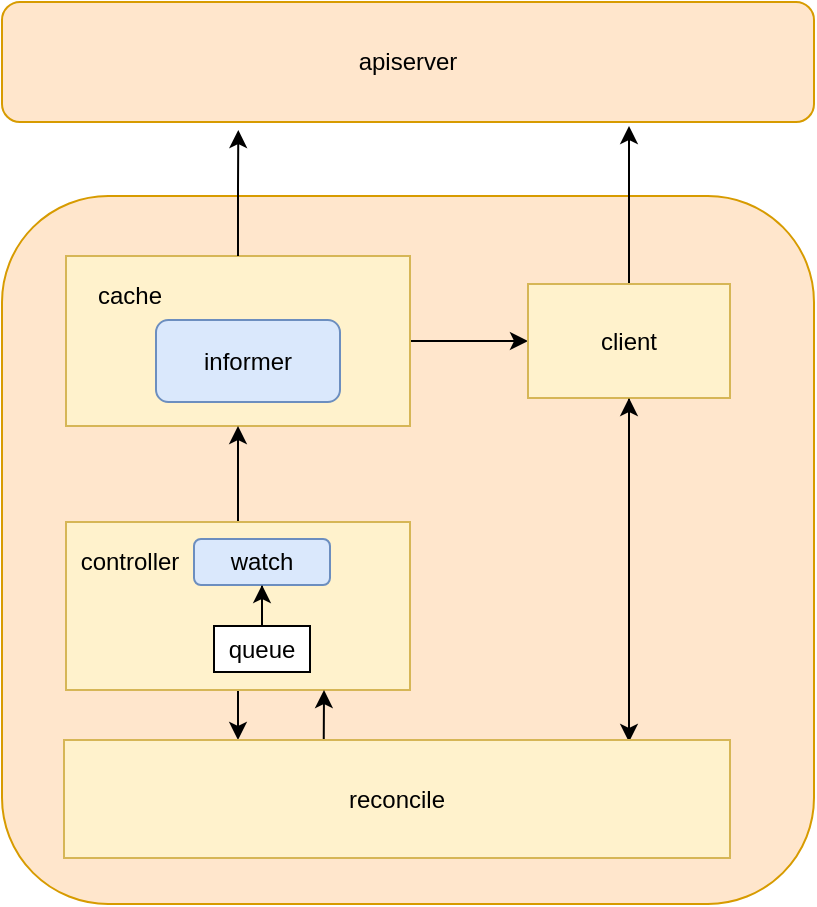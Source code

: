 <mxfile version="24.5.4" type="github">
  <diagram id="ZAkZtaQgdhomtzCDTqjJ" name="第 1 页">
    <mxGraphModel dx="1434" dy="795" grid="0" gridSize="10" guides="1" tooltips="1" connect="1" arrows="1" fold="1" page="1" pageScale="1" pageWidth="827" pageHeight="1169" math="0" shadow="0">
      <root>
        <mxCell id="0" />
        <mxCell id="1" parent="0" />
        <mxCell id="cktxvIPfC9cbaZ0lTaEM-18" value="" style="rounded=1;whiteSpace=wrap;html=1;fillColor=#ffe6cc;strokeColor=#d79b00;labelBackgroundColor=none;" vertex="1" parent="1">
          <mxGeometry x="163" y="283" width="406" height="354" as="geometry" />
        </mxCell>
        <mxCell id="cktxvIPfC9cbaZ0lTaEM-15" value="" style="edgeStyle=orthogonalEdgeStyle;rounded=0;orthogonalLoop=1;jettySize=auto;html=1;" edge="1" parent="1" source="cktxvIPfC9cbaZ0lTaEM-1" target="cktxvIPfC9cbaZ0lTaEM-14">
          <mxGeometry relative="1" as="geometry" />
        </mxCell>
        <mxCell id="cktxvIPfC9cbaZ0lTaEM-1" value="" style="rounded=0;whiteSpace=wrap;html=1;fillColor=#fff2cc;strokeColor=#d6b656;" vertex="1" parent="1">
          <mxGeometry x="195" y="313" width="172" height="85" as="geometry" />
        </mxCell>
        <mxCell id="cktxvIPfC9cbaZ0lTaEM-2" value="cache" style="text;strokeColor=none;align=center;fillColor=none;html=1;verticalAlign=middle;whiteSpace=wrap;rounded=0;" vertex="1" parent="1">
          <mxGeometry x="197" y="318" width="60" height="30" as="geometry" />
        </mxCell>
        <mxCell id="cktxvIPfC9cbaZ0lTaEM-5" value="informer" style="rounded=1;whiteSpace=wrap;html=1;fillColor=#dae8fc;strokeColor=#6c8ebf;" vertex="1" parent="1">
          <mxGeometry x="240" y="345" width="92" height="41" as="geometry" />
        </mxCell>
        <mxCell id="cktxvIPfC9cbaZ0lTaEM-13" style="edgeStyle=orthogonalEdgeStyle;rounded=0;orthogonalLoop=1;jettySize=auto;html=1;entryX=0.5;entryY=1;entryDx=0;entryDy=0;" edge="1" parent="1" source="cktxvIPfC9cbaZ0lTaEM-6" target="cktxvIPfC9cbaZ0lTaEM-1">
          <mxGeometry relative="1" as="geometry" />
        </mxCell>
        <mxCell id="cktxvIPfC9cbaZ0lTaEM-20" value="" style="edgeStyle=orthogonalEdgeStyle;rounded=0;orthogonalLoop=1;jettySize=auto;html=1;" edge="1" parent="1" source="cktxvIPfC9cbaZ0lTaEM-6" target="cktxvIPfC9cbaZ0lTaEM-19">
          <mxGeometry relative="1" as="geometry">
            <Array as="points">
              <mxPoint x="277" y="573" />
              <mxPoint x="277" y="573" />
            </Array>
          </mxGeometry>
        </mxCell>
        <mxCell id="cktxvIPfC9cbaZ0lTaEM-6" value="" style="rounded=0;whiteSpace=wrap;html=1;fillColor=#fff2cc;strokeColor=#d6b656;" vertex="1" parent="1">
          <mxGeometry x="195" y="446" width="172" height="84" as="geometry" />
        </mxCell>
        <mxCell id="cktxvIPfC9cbaZ0lTaEM-7" value="controller" style="text;strokeColor=none;align=center;fillColor=none;html=1;verticalAlign=middle;whiteSpace=wrap;rounded=0;" vertex="1" parent="1">
          <mxGeometry x="197" y="451" width="60" height="30" as="geometry" />
        </mxCell>
        <mxCell id="cktxvIPfC9cbaZ0lTaEM-8" value="watch" style="rounded=1;whiteSpace=wrap;html=1;fillColor=#dae8fc;strokeColor=#6c8ebf;" vertex="1" parent="1">
          <mxGeometry x="259" y="454.5" width="68" height="23" as="geometry" />
        </mxCell>
        <mxCell id="cktxvIPfC9cbaZ0lTaEM-10" value="" style="edgeStyle=orthogonalEdgeStyle;rounded=0;orthogonalLoop=1;jettySize=auto;html=1;" edge="1" parent="1" source="cktxvIPfC9cbaZ0lTaEM-9" target="cktxvIPfC9cbaZ0lTaEM-8">
          <mxGeometry relative="1" as="geometry" />
        </mxCell>
        <mxCell id="cktxvIPfC9cbaZ0lTaEM-9" value="queue" style="rounded=0;whiteSpace=wrap;html=1;" vertex="1" parent="1">
          <mxGeometry x="269" y="498" width="48" height="23" as="geometry" />
        </mxCell>
        <mxCell id="cktxvIPfC9cbaZ0lTaEM-27" style="edgeStyle=orthogonalEdgeStyle;rounded=0;orthogonalLoop=1;jettySize=auto;html=1;" edge="1" parent="1" source="cktxvIPfC9cbaZ0lTaEM-14">
          <mxGeometry relative="1" as="geometry">
            <mxPoint x="476.5" y="556" as="targetPoint" />
          </mxGeometry>
        </mxCell>
        <mxCell id="cktxvIPfC9cbaZ0lTaEM-30" style="edgeStyle=orthogonalEdgeStyle;rounded=0;orthogonalLoop=1;jettySize=auto;html=1;" edge="1" parent="1" source="cktxvIPfC9cbaZ0lTaEM-14">
          <mxGeometry relative="1" as="geometry">
            <mxPoint x="476.5" y="248" as="targetPoint" />
          </mxGeometry>
        </mxCell>
        <mxCell id="cktxvIPfC9cbaZ0lTaEM-14" value="client" style="rounded=0;whiteSpace=wrap;html=1;fillColor=#fff2cc;strokeColor=#d6b656;" vertex="1" parent="1">
          <mxGeometry x="426" y="327" width="101" height="57" as="geometry" />
        </mxCell>
        <mxCell id="cktxvIPfC9cbaZ0lTaEM-22" style="edgeStyle=orthogonalEdgeStyle;rounded=0;orthogonalLoop=1;jettySize=auto;html=1;entryX=0.5;entryY=1;entryDx=0;entryDy=0;" edge="1" parent="1" source="cktxvIPfC9cbaZ0lTaEM-19" target="cktxvIPfC9cbaZ0lTaEM-14">
          <mxGeometry relative="1" as="geometry">
            <Array as="points">
              <mxPoint x="477" y="467" />
            </Array>
          </mxGeometry>
        </mxCell>
        <mxCell id="cktxvIPfC9cbaZ0lTaEM-26" style="edgeStyle=orthogonalEdgeStyle;rounded=0;orthogonalLoop=1;jettySize=auto;html=1;entryX=0.75;entryY=1;entryDx=0;entryDy=0;exitX=0.39;exitY=0.017;exitDx=0;exitDy=0;exitPerimeter=0;" edge="1" parent="1" source="cktxvIPfC9cbaZ0lTaEM-19" target="cktxvIPfC9cbaZ0lTaEM-6">
          <mxGeometry relative="1" as="geometry">
            <Array as="points">
              <mxPoint x="324" y="550" />
            </Array>
          </mxGeometry>
        </mxCell>
        <mxCell id="cktxvIPfC9cbaZ0lTaEM-19" value="reconcile" style="rounded=0;whiteSpace=wrap;html=1;fillColor=#fff2cc;strokeColor=#d6b656;" vertex="1" parent="1">
          <mxGeometry x="194" y="555" width="333" height="59" as="geometry" />
        </mxCell>
        <mxCell id="cktxvIPfC9cbaZ0lTaEM-28" value="apiserver" style="rounded=1;whiteSpace=wrap;html=1;fillColor=#ffe6cc;strokeColor=#d79b00;" vertex="1" parent="1">
          <mxGeometry x="163" y="186" width="406" height="60" as="geometry" />
        </mxCell>
        <mxCell id="cktxvIPfC9cbaZ0lTaEM-29" style="edgeStyle=orthogonalEdgeStyle;rounded=0;orthogonalLoop=1;jettySize=auto;html=1;entryX=0.291;entryY=1.067;entryDx=0;entryDy=0;entryPerimeter=0;" edge="1" parent="1" source="cktxvIPfC9cbaZ0lTaEM-1" target="cktxvIPfC9cbaZ0lTaEM-28">
          <mxGeometry relative="1" as="geometry" />
        </mxCell>
      </root>
    </mxGraphModel>
  </diagram>
</mxfile>
